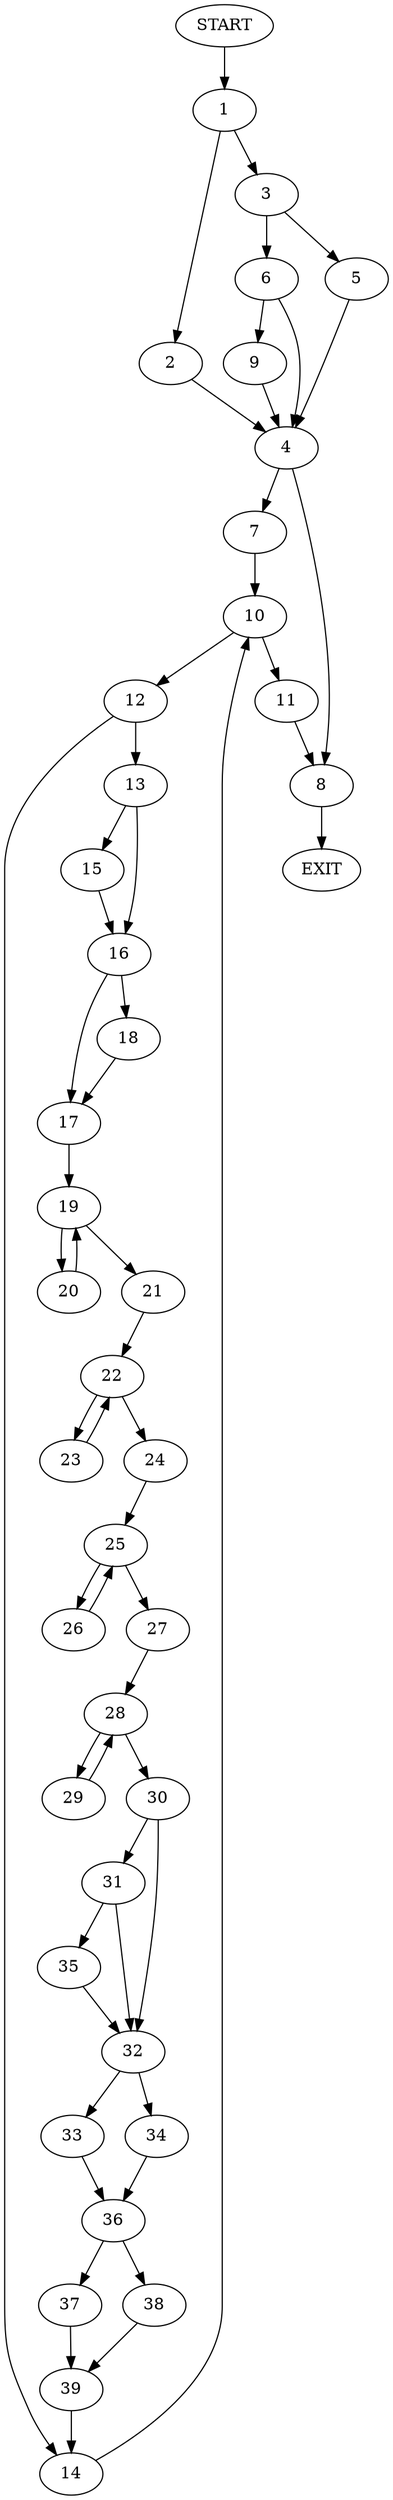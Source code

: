 digraph {
0 [label="START"]
40 [label="EXIT"]
0 -> 1
1 -> 2
1 -> 3
2 -> 4
3 -> 5
3 -> 6
4 -> 7
4 -> 8
6 -> 9
6 -> 4
5 -> 4
9 -> 4
7 -> 10
8 -> 40
10 -> 11
10 -> 12
12 -> 13
12 -> 14
11 -> 8
14 -> 10
13 -> 15
13 -> 16
15 -> 16
16 -> 17
16 -> 18
17 -> 19
18 -> 17
19 -> 20
19 -> 21
21 -> 22
20 -> 19
22 -> 23
22 -> 24
23 -> 22
24 -> 25
25 -> 26
25 -> 27
26 -> 25
27 -> 28
28 -> 29
28 -> 30
30 -> 31
30 -> 32
29 -> 28
32 -> 33
32 -> 34
31 -> 35
31 -> 32
35 -> 32
33 -> 36
34 -> 36
36 -> 37
36 -> 38
38 -> 39
37 -> 39
39 -> 14
}
